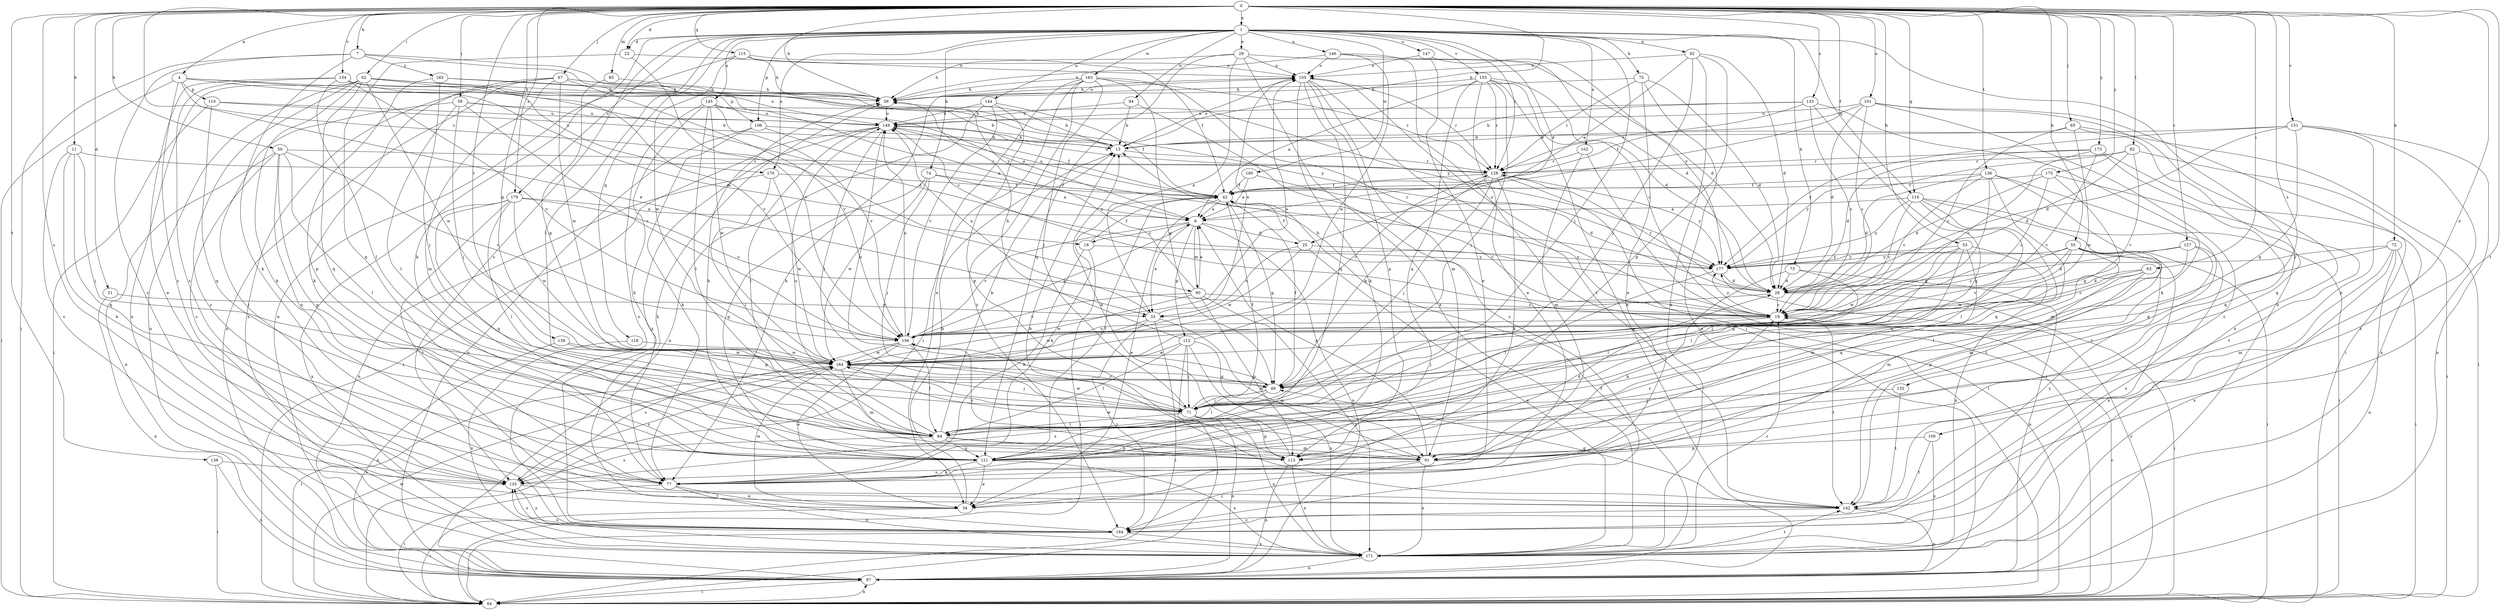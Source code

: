 strict digraph  {
0;
1;
4;
6;
7;
11;
13;
18;
19;
21;
22;
25;
26;
29;
33;
34;
42;
49;
50;
53;
55;
56;
59;
62;
63;
64;
65;
67;
71;
72;
73;
74;
75;
77;
82;
84;
85;
90;
91;
92;
94;
97;
100;
101;
102;
105;
106;
110;
112;
113;
115;
116;
118;
121;
127;
128;
132;
133;
135;
136;
138;
139;
142;
144;
145;
146;
147;
149;
151;
154;
155;
156;
160;
163;
164;
170;
171;
173;
175;
177;
179;
183;
184;
0 -> 1  [label=a];
0 -> 4  [label=a];
0 -> 7  [label=b];
0 -> 11  [label=b];
0 -> 13  [label=b];
0 -> 18  [label=c];
0 -> 21  [label=d];
0 -> 22  [label=d];
0 -> 42  [label=f];
0 -> 49  [label=g];
0 -> 50  [label=h];
0 -> 53  [label=h];
0 -> 55  [label=h];
0 -> 56  [label=h];
0 -> 59  [label=i];
0 -> 62  [label=i];
0 -> 63  [label=i];
0 -> 65  [label=j];
0 -> 67  [label=j];
0 -> 72  [label=k];
0 -> 82  [label=l];
0 -> 85  [label=m];
0 -> 100  [label=o];
0 -> 101  [label=o];
0 -> 115  [label=q];
0 -> 116  [label=q];
0 -> 127  [label=r];
0 -> 132  [label=s];
0 -> 133  [label=s];
0 -> 135  [label=s];
0 -> 136  [label=t];
0 -> 138  [label=t];
0 -> 139  [label=t];
0 -> 142  [label=t];
0 -> 151  [label=v];
0 -> 154  [label=v];
0 -> 173  [label=y];
0 -> 175  [label=y];
0 -> 179  [label=z];
1 -> 22  [label=d];
1 -> 25  [label=d];
1 -> 29  [label=e];
1 -> 71  [label=j];
1 -> 73  [label=k];
1 -> 74  [label=k];
1 -> 75  [label=k];
1 -> 77  [label=k];
1 -> 84  [label=l];
1 -> 92  [label=n];
1 -> 94  [label=n];
1 -> 97  [label=n];
1 -> 102  [label=o];
1 -> 106  [label=p];
1 -> 116  [label=q];
1 -> 118  [label=q];
1 -> 128  [label=r];
1 -> 135  [label=s];
1 -> 144  [label=u];
1 -> 145  [label=u];
1 -> 146  [label=u];
1 -> 147  [label=u];
1 -> 155  [label=v];
1 -> 160  [label=w];
1 -> 163  [label=w];
1 -> 170  [label=x];
1 -> 179  [label=z];
4 -> 33  [label=e];
4 -> 64  [label=i];
4 -> 90  [label=m];
4 -> 106  [label=p];
4 -> 110  [label=p];
4 -> 135  [label=s];
4 -> 170  [label=x];
6 -> 18  [label=c];
6 -> 25  [label=d];
6 -> 33  [label=e];
6 -> 90  [label=m];
6 -> 97  [label=n];
6 -> 112  [label=p];
6 -> 156  [label=v];
7 -> 19  [label=c];
7 -> 64  [label=i];
7 -> 77  [label=k];
7 -> 177  [label=y];
7 -> 183  [label=z];
7 -> 184  [label=z];
11 -> 71  [label=j];
11 -> 77  [label=k];
11 -> 121  [label=q];
11 -> 128  [label=r];
11 -> 135  [label=s];
13 -> 56  [label=h];
13 -> 105  [label=o];
13 -> 128  [label=r];
18 -> 42  [label=f];
18 -> 64  [label=i];
18 -> 77  [label=k];
18 -> 177  [label=y];
19 -> 13  [label=b];
19 -> 71  [label=j];
19 -> 105  [label=o];
19 -> 142  [label=t];
19 -> 156  [label=v];
19 -> 177  [label=y];
21 -> 33  [label=e];
21 -> 97  [label=n];
22 -> 105  [label=o];
22 -> 121  [label=q];
22 -> 156  [label=v];
25 -> 33  [label=e];
25 -> 42  [label=f];
25 -> 164  [label=w];
25 -> 171  [label=x];
25 -> 177  [label=y];
26 -> 19  [label=c];
26 -> 33  [label=e];
26 -> 64  [label=i];
26 -> 128  [label=r];
29 -> 33  [label=e];
29 -> 56  [label=h];
29 -> 105  [label=o];
29 -> 121  [label=q];
29 -> 171  [label=x];
29 -> 177  [label=y];
33 -> 64  [label=i];
33 -> 91  [label=m];
33 -> 105  [label=o];
33 -> 149  [label=u];
33 -> 164  [label=w];
33 -> 184  [label=z];
34 -> 13  [label=b];
34 -> 64  [label=i];
34 -> 164  [label=w];
42 -> 6  [label=a];
42 -> 19  [label=c];
42 -> 34  [label=e];
42 -> 49  [label=g];
42 -> 77  [label=k];
42 -> 149  [label=u];
49 -> 42  [label=f];
49 -> 71  [label=j];
49 -> 84  [label=l];
49 -> 135  [label=s];
49 -> 149  [label=u];
50 -> 84  [label=l];
50 -> 97  [label=n];
50 -> 113  [label=p];
50 -> 121  [label=q];
50 -> 128  [label=r];
50 -> 135  [label=s];
50 -> 156  [label=v];
53 -> 71  [label=j];
53 -> 84  [label=l];
53 -> 91  [label=m];
53 -> 164  [label=w];
53 -> 171  [label=x];
53 -> 177  [label=y];
55 -> 19  [label=c];
55 -> 64  [label=i];
55 -> 121  [label=q];
55 -> 156  [label=v];
55 -> 164  [label=w];
55 -> 171  [label=x];
55 -> 177  [label=y];
55 -> 184  [label=z];
56 -> 105  [label=o];
56 -> 149  [label=u];
59 -> 13  [label=b];
59 -> 71  [label=j];
59 -> 84  [label=l];
59 -> 142  [label=t];
59 -> 149  [label=u];
59 -> 156  [label=v];
62 -> 56  [label=h];
62 -> 77  [label=k];
62 -> 97  [label=n];
62 -> 121  [label=q];
62 -> 156  [label=v];
62 -> 164  [label=w];
62 -> 171  [label=x];
62 -> 177  [label=y];
62 -> 184  [label=z];
63 -> 19  [label=c];
63 -> 26  [label=d];
63 -> 49  [label=g];
63 -> 91  [label=m];
63 -> 113  [label=p];
64 -> 19  [label=c];
64 -> 97  [label=n];
64 -> 164  [label=w];
64 -> 177  [label=y];
65 -> 13  [label=b];
65 -> 19  [label=c];
65 -> 64  [label=i];
65 -> 121  [label=q];
65 -> 164  [label=w];
67 -> 56  [label=h];
67 -> 77  [label=k];
67 -> 91  [label=m];
67 -> 97  [label=n];
67 -> 156  [label=v];
67 -> 164  [label=w];
67 -> 171  [label=x];
67 -> 177  [label=y];
71 -> 42  [label=f];
71 -> 84  [label=l];
71 -> 97  [label=n];
71 -> 113  [label=p];
71 -> 156  [label=v];
71 -> 164  [label=w];
71 -> 171  [label=x];
72 -> 49  [label=g];
72 -> 64  [label=i];
72 -> 91  [label=m];
72 -> 97  [label=n];
72 -> 171  [label=x];
72 -> 177  [label=y];
73 -> 26  [label=d];
73 -> 77  [label=k];
73 -> 84  [label=l];
73 -> 97  [label=n];
74 -> 6  [label=a];
74 -> 42  [label=f];
74 -> 71  [label=j];
74 -> 121  [label=q];
74 -> 164  [label=w];
75 -> 26  [label=d];
75 -> 34  [label=e];
75 -> 56  [label=h];
75 -> 97  [label=n];
75 -> 128  [label=r];
77 -> 34  [label=e];
77 -> 64  [label=i];
77 -> 171  [label=x];
82 -> 26  [label=d];
82 -> 64  [label=i];
82 -> 128  [label=r];
82 -> 156  [label=v];
82 -> 177  [label=y];
84 -> 13  [label=b];
84 -> 91  [label=m];
84 -> 113  [label=p];
84 -> 121  [label=q];
84 -> 135  [label=s];
84 -> 149  [label=u];
85 -> 49  [label=g];
85 -> 56  [label=h];
90 -> 6  [label=a];
90 -> 19  [label=c];
90 -> 113  [label=p];
90 -> 149  [label=u];
90 -> 156  [label=v];
90 -> 164  [label=w];
90 -> 171  [label=x];
91 -> 6  [label=a];
91 -> 19  [label=c];
91 -> 135  [label=s];
91 -> 164  [label=w];
91 -> 171  [label=x];
91 -> 184  [label=z];
92 -> 6  [label=a];
92 -> 26  [label=d];
92 -> 71  [label=j];
92 -> 105  [label=o];
92 -> 113  [label=p];
92 -> 171  [label=x];
94 -> 13  [label=b];
94 -> 149  [label=u];
94 -> 184  [label=z];
97 -> 42  [label=f];
97 -> 64  [label=i];
100 -> 113  [label=p];
100 -> 142  [label=t];
100 -> 171  [label=x];
101 -> 19  [label=c];
101 -> 26  [label=d];
101 -> 64  [label=i];
101 -> 128  [label=r];
101 -> 149  [label=u];
101 -> 171  [label=x];
101 -> 184  [label=z];
102 -> 64  [label=i];
102 -> 91  [label=m];
102 -> 128  [label=r];
105 -> 56  [label=h];
105 -> 77  [label=k];
105 -> 91  [label=m];
105 -> 113  [label=p];
105 -> 121  [label=q];
105 -> 128  [label=r];
105 -> 142  [label=t];
106 -> 6  [label=a];
106 -> 13  [label=b];
106 -> 77  [label=k];
106 -> 97  [label=n];
110 -> 13  [label=b];
110 -> 64  [label=i];
110 -> 121  [label=q];
110 -> 149  [label=u];
112 -> 56  [label=h];
112 -> 64  [label=i];
112 -> 71  [label=j];
112 -> 84  [label=l];
112 -> 91  [label=m];
112 -> 128  [label=r];
112 -> 164  [label=w];
112 -> 171  [label=x];
113 -> 13  [label=b];
113 -> 26  [label=d];
113 -> 97  [label=n];
113 -> 156  [label=v];
113 -> 171  [label=x];
115 -> 42  [label=f];
115 -> 56  [label=h];
115 -> 97  [label=n];
115 -> 105  [label=o];
115 -> 164  [label=w];
116 -> 6  [label=a];
116 -> 19  [label=c];
116 -> 64  [label=i];
116 -> 84  [label=l];
116 -> 121  [label=q];
116 -> 142  [label=t];
116 -> 177  [label=y];
118 -> 164  [label=w];
118 -> 171  [label=x];
121 -> 34  [label=e];
121 -> 42  [label=f];
121 -> 56  [label=h];
121 -> 77  [label=k];
121 -> 171  [label=x];
127 -> 26  [label=d];
127 -> 84  [label=l];
127 -> 91  [label=m];
127 -> 177  [label=y];
127 -> 184  [label=z];
128 -> 42  [label=f];
128 -> 49  [label=g];
128 -> 64  [label=i];
128 -> 71  [label=j];
128 -> 77  [label=k];
128 -> 149  [label=u];
128 -> 177  [label=y];
132 -> 71  [label=j];
132 -> 142  [label=t];
133 -> 13  [label=b];
133 -> 19  [label=c];
133 -> 42  [label=f];
133 -> 77  [label=k];
133 -> 121  [label=q];
133 -> 149  [label=u];
135 -> 142  [label=t];
135 -> 184  [label=z];
136 -> 19  [label=c];
136 -> 26  [label=d];
136 -> 42  [label=f];
136 -> 49  [label=g];
136 -> 91  [label=m];
136 -> 121  [label=q];
136 -> 142  [label=t];
138 -> 64  [label=i];
138 -> 97  [label=n];
138 -> 135  [label=s];
139 -> 49  [label=g];
139 -> 97  [label=n];
139 -> 164  [label=w];
142 -> 13  [label=b];
142 -> 49  [label=g];
142 -> 97  [label=n];
142 -> 184  [label=z];
144 -> 42  [label=f];
144 -> 97  [label=n];
144 -> 113  [label=p];
144 -> 149  [label=u];
144 -> 156  [label=v];
145 -> 6  [label=a];
145 -> 77  [label=k];
145 -> 84  [label=l];
145 -> 149  [label=u];
145 -> 156  [label=v];
145 -> 164  [label=w];
145 -> 184  [label=z];
146 -> 26  [label=d];
146 -> 56  [label=h];
146 -> 64  [label=i];
146 -> 105  [label=o];
146 -> 164  [label=w];
147 -> 26  [label=d];
147 -> 34  [label=e];
147 -> 105  [label=o];
149 -> 13  [label=b];
149 -> 42  [label=f];
149 -> 64  [label=i];
149 -> 71  [label=j];
149 -> 84  [label=l];
149 -> 184  [label=z];
151 -> 13  [label=b];
151 -> 26  [label=d];
151 -> 49  [label=g];
151 -> 97  [label=n];
151 -> 113  [label=p];
151 -> 177  [label=y];
151 -> 184  [label=z];
154 -> 26  [label=d];
154 -> 34  [label=e];
154 -> 56  [label=h];
154 -> 84  [label=l];
154 -> 135  [label=s];
154 -> 149  [label=u];
154 -> 156  [label=v];
155 -> 6  [label=a];
155 -> 19  [label=c];
155 -> 26  [label=d];
155 -> 34  [label=e];
155 -> 56  [label=h];
155 -> 71  [label=j];
155 -> 97  [label=n];
155 -> 121  [label=q];
155 -> 128  [label=r];
156 -> 6  [label=a];
156 -> 34  [label=e];
156 -> 84  [label=l];
156 -> 105  [label=o];
156 -> 135  [label=s];
156 -> 149  [label=u];
156 -> 164  [label=w];
160 -> 6  [label=a];
160 -> 26  [label=d];
160 -> 42  [label=f];
163 -> 19  [label=c];
163 -> 34  [label=e];
163 -> 49  [label=g];
163 -> 56  [label=h];
163 -> 64  [label=i];
163 -> 71  [label=j];
163 -> 77  [label=k];
163 -> 128  [label=r];
163 -> 184  [label=z];
164 -> 49  [label=g];
164 -> 64  [label=i];
164 -> 71  [label=j];
164 -> 91  [label=m];
164 -> 135  [label=s];
170 -> 42  [label=f];
170 -> 84  [label=l];
170 -> 97  [label=n];
170 -> 164  [label=w];
171 -> 19  [label=c];
171 -> 97  [label=n];
171 -> 135  [label=s];
171 -> 142  [label=t];
173 -> 19  [label=c];
173 -> 26  [label=d];
173 -> 121  [label=q];
173 -> 128  [label=r];
173 -> 156  [label=v];
173 -> 171  [label=x];
175 -> 19  [label=c];
175 -> 26  [label=d];
175 -> 42  [label=f];
175 -> 49  [label=g];
175 -> 142  [label=t];
177 -> 26  [label=d];
177 -> 84  [label=l];
179 -> 6  [label=a];
179 -> 19  [label=c];
179 -> 84  [label=l];
179 -> 121  [label=q];
179 -> 142  [label=t];
179 -> 164  [label=w];
179 -> 171  [label=x];
183 -> 13  [label=b];
183 -> 56  [label=h];
183 -> 71  [label=j];
183 -> 113  [label=p];
184 -> 56  [label=h];
184 -> 64  [label=i];
184 -> 135  [label=s];
184 -> 171  [label=x];
}
